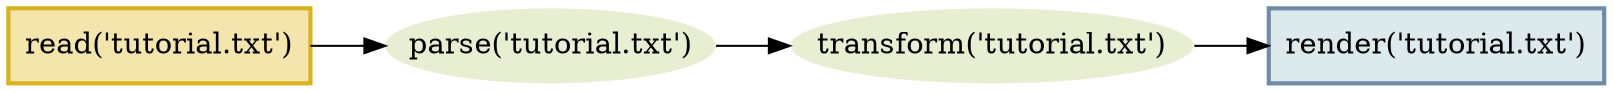 digraph {
graph [rankdir=LR];
node [shape=rect penwidth=2 color="#DAB21D"
      style=filled fillcolor="#F4E5AD"]
{rank=same
"read('tutorial.txt')"
}
node [shape=rect penwidth=2 color="#708BA6"
      style=filled fillcolor="#DCE9ED"]
{rank=same
"render('tutorial.txt')"
}
node [shape=oval penwidth=0 style=filled fillcolor="#E8EED2"
      margin="0.05,0"]
"parse('tutorial.txt')" -> "transform('tutorial.txt')"
"read('tutorial.txt')" -> "parse('tutorial.txt')"
"transform('tutorial.txt')" -> "render('tutorial.txt')"
}